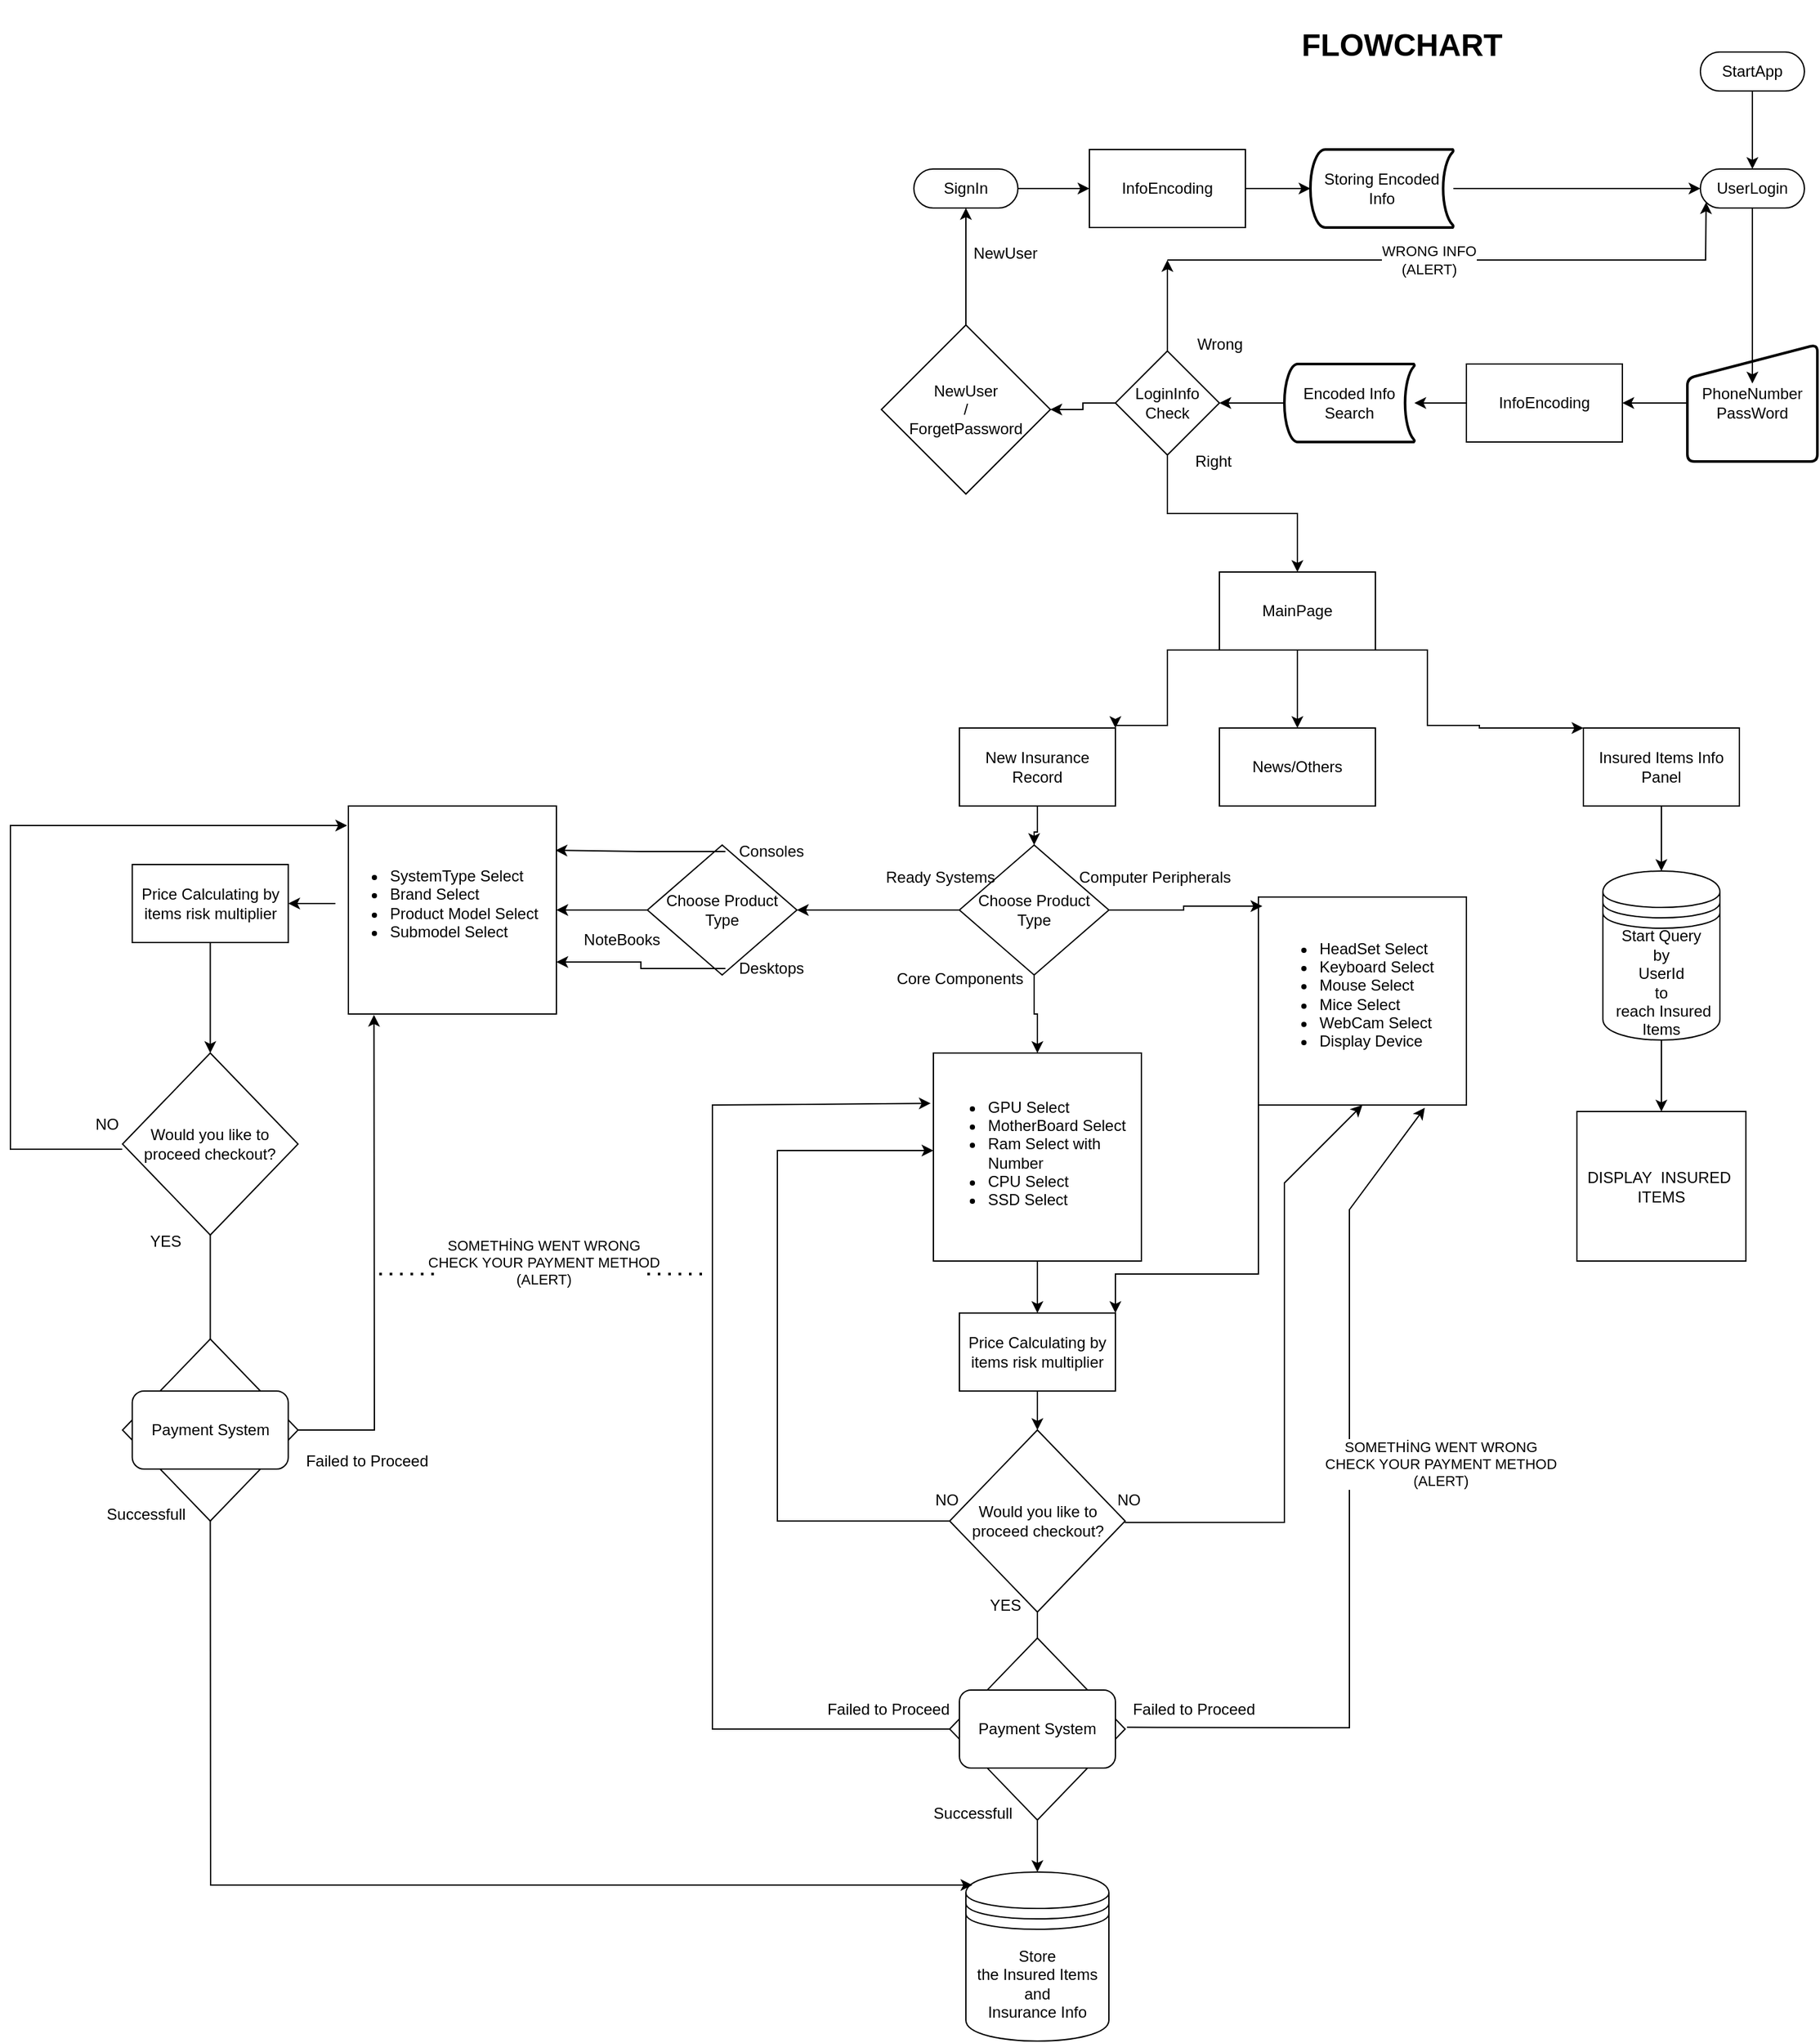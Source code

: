 <mxfile version="22.1.7" type="device">
  <diagram name="Sayfa -1" id="ZvAi_5v6A3yRau0y_iFq">
    <mxGraphModel dx="4133" dy="1697" grid="1" gridSize="10" guides="1" tooltips="1" connect="1" arrows="1" fold="1" page="1" pageScale="1" pageWidth="827" pageHeight="1169" math="0" shadow="0">
      <root>
        <mxCell id="0" />
        <mxCell id="1" parent="0" />
        <mxCell id="rofu5kIvtLKXTw9I0W60-1" value="&lt;h1&gt;FLOWCHART&lt;/h1&gt;" style="text;html=1;align=center;verticalAlign=middle;resizable=0;points=[];autosize=1;strokeColor=none;fillColor=none;" parent="1" vertex="1">
          <mxGeometry x="330" width="180" height="70" as="geometry" />
        </mxCell>
        <mxCell id="rofu5kIvtLKXTw9I0W60-3" value="UserLogin" style="html=1;dashed=0;whiteSpace=wrap;shape=mxgraph.dfd.start" parent="1" vertex="1">
          <mxGeometry x="650" y="130" width="80" height="30" as="geometry" />
        </mxCell>
        <mxCell id="1MwhwcTtNNKJE-qRYq9T-3" value="" style="edgeStyle=orthogonalEdgeStyle;rounded=0;orthogonalLoop=1;jettySize=auto;html=1;" parent="1" source="rofu5kIvtLKXTw9I0W60-7" target="1MwhwcTtNNKJE-qRYq9T-2" edge="1">
          <mxGeometry relative="1" as="geometry" />
        </mxCell>
        <mxCell id="1MwhwcTtNNKJE-qRYq9T-33" style="edgeStyle=orthogonalEdgeStyle;rounded=0;orthogonalLoop=1;jettySize=auto;html=1;" parent="1" source="rofu5kIvtLKXTw9I0W60-7" edge="1">
          <mxGeometry relative="1" as="geometry">
            <mxPoint x="240" y="200" as="targetPoint" />
          </mxGeometry>
        </mxCell>
        <mxCell id="1MwhwcTtNNKJE-qRYq9T-39" value="" style="edgeStyle=orthogonalEdgeStyle;rounded=0;orthogonalLoop=1;jettySize=auto;html=1;" parent="1" source="rofu5kIvtLKXTw9I0W60-7" target="1MwhwcTtNNKJE-qRYq9T-38" edge="1">
          <mxGeometry relative="1" as="geometry" />
        </mxCell>
        <mxCell id="rofu5kIvtLKXTw9I0W60-7" value="LoginInfo&lt;br&gt;Check" style="rhombus;whiteSpace=wrap;html=1;" parent="1" vertex="1">
          <mxGeometry x="200" y="270" width="80" height="80" as="geometry" />
        </mxCell>
        <mxCell id="rofu5kIvtLKXTw9I0W60-10" value="Wrong" style="text;html=1;align=center;verticalAlign=middle;resizable=0;points=[];autosize=1;strokeColor=none;fillColor=none;" parent="1" vertex="1">
          <mxGeometry x="250" y="250" width="60" height="30" as="geometry" />
        </mxCell>
        <mxCell id="rofu5kIvtLKXTw9I0W60-11" value="Right" style="text;html=1;align=center;verticalAlign=middle;resizable=0;points=[];autosize=1;strokeColor=none;fillColor=none;" parent="1" vertex="1">
          <mxGeometry x="250" y="340" width="50" height="30" as="geometry" />
        </mxCell>
        <mxCell id="1MwhwcTtNNKJE-qRYq9T-2" value="NewUser&lt;br&gt;/&lt;br&gt;ForgetPassword" style="rhombus;whiteSpace=wrap;html=1;" parent="1" vertex="1">
          <mxGeometry x="20" y="250" width="130" height="130" as="geometry" />
        </mxCell>
        <mxCell id="1MwhwcTtNNKJE-qRYq9T-27" style="edgeStyle=orthogonalEdgeStyle;rounded=0;orthogonalLoop=1;jettySize=auto;html=1;" parent="1" source="1MwhwcTtNNKJE-qRYq9T-5" edge="1">
          <mxGeometry relative="1" as="geometry">
            <mxPoint x="180" y="145" as="targetPoint" />
          </mxGeometry>
        </mxCell>
        <mxCell id="1MwhwcTtNNKJE-qRYq9T-5" value="SignIn" style="html=1;dashed=0;whiteSpace=wrap;shape=mxgraph.dfd.start" parent="1" vertex="1">
          <mxGeometry x="45" y="130" width="80" height="30" as="geometry" />
        </mxCell>
        <mxCell id="qx-Bs9ZDA25Cgg9t1KUl-1" value="" style="edgeStyle=orthogonalEdgeStyle;rounded=0;orthogonalLoop=1;jettySize=auto;html=1;" parent="1" source="1MwhwcTtNNKJE-qRYq9T-8" target="rofu5kIvtLKXTw9I0W60-3" edge="1">
          <mxGeometry relative="1" as="geometry" />
        </mxCell>
        <mxCell id="1MwhwcTtNNKJE-qRYq9T-8" value="StartApp" style="html=1;dashed=0;whiteSpace=wrap;shape=mxgraph.dfd.start" parent="1" vertex="1">
          <mxGeometry x="650" y="40" width="80" height="30" as="geometry" />
        </mxCell>
        <mxCell id="1MwhwcTtNNKJE-qRYq9T-16" value="" style="edgeStyle=orthogonalEdgeStyle;rounded=0;orthogonalLoop=1;jettySize=auto;html=1;" parent="1" source="1MwhwcTtNNKJE-qRYq9T-13" target="1MwhwcTtNNKJE-qRYq9T-15" edge="1">
          <mxGeometry relative="1" as="geometry" />
        </mxCell>
        <mxCell id="1MwhwcTtNNKJE-qRYq9T-13" value="InfoEncoding" style="rounded=0;whiteSpace=wrap;html=1;" parent="1" vertex="1">
          <mxGeometry x="470" y="280" width="120" height="60" as="geometry" />
        </mxCell>
        <mxCell id="1MwhwcTtNNKJE-qRYq9T-18" style="edgeStyle=orthogonalEdgeStyle;rounded=0;orthogonalLoop=1;jettySize=auto;html=1;entryX=1;entryY=0.5;entryDx=0;entryDy=0;" parent="1" source="1MwhwcTtNNKJE-qRYq9T-15" target="rofu5kIvtLKXTw9I0W60-7" edge="1">
          <mxGeometry relative="1" as="geometry" />
        </mxCell>
        <mxCell id="1MwhwcTtNNKJE-qRYq9T-15" value="Encoded Info Search" style="strokeWidth=2;html=1;shape=mxgraph.flowchart.stored_data;whiteSpace=wrap;" parent="1" vertex="1">
          <mxGeometry x="330" y="280" width="100" height="60" as="geometry" />
        </mxCell>
        <mxCell id="1MwhwcTtNNKJE-qRYq9T-19" value="NewUser" style="text;html=1;align=center;verticalAlign=middle;resizable=0;points=[];autosize=1;strokeColor=none;fillColor=none;" parent="1" vertex="1">
          <mxGeometry x="80" y="180" width="70" height="30" as="geometry" />
        </mxCell>
        <mxCell id="1MwhwcTtNNKJE-qRYq9T-26" style="edgeStyle=orthogonalEdgeStyle;rounded=0;orthogonalLoop=1;jettySize=auto;html=1;entryX=0.5;entryY=0.5;entryDx=0;entryDy=15;entryPerimeter=0;" parent="1" source="1MwhwcTtNNKJE-qRYq9T-2" target="1MwhwcTtNNKJE-qRYq9T-5" edge="1">
          <mxGeometry relative="1" as="geometry" />
        </mxCell>
        <mxCell id="1MwhwcTtNNKJE-qRYq9T-29" value="Storing Encoded Info" style="strokeWidth=2;html=1;shape=mxgraph.flowchart.stored_data;whiteSpace=wrap;" parent="1" vertex="1">
          <mxGeometry x="350" y="115" width="110" height="60" as="geometry" />
        </mxCell>
        <mxCell id="1MwhwcTtNNKJE-qRYq9T-31" value="" style="edgeStyle=orthogonalEdgeStyle;rounded=0;orthogonalLoop=1;jettySize=auto;html=1;" parent="1" source="1MwhwcTtNNKJE-qRYq9T-30" target="1MwhwcTtNNKJE-qRYq9T-29" edge="1">
          <mxGeometry relative="1" as="geometry" />
        </mxCell>
        <mxCell id="1MwhwcTtNNKJE-qRYq9T-30" value="InfoEncoding" style="rounded=0;whiteSpace=wrap;html=1;" parent="1" vertex="1">
          <mxGeometry x="180" y="115" width="120" height="60" as="geometry" />
        </mxCell>
        <mxCell id="1MwhwcTtNNKJE-qRYq9T-32" style="edgeStyle=orthogonalEdgeStyle;rounded=0;orthogonalLoop=1;jettySize=auto;html=1;entryX=0;entryY=0.5;entryDx=0;entryDy=0;entryPerimeter=0;" parent="1" source="1MwhwcTtNNKJE-qRYq9T-29" target="rofu5kIvtLKXTw9I0W60-3" edge="1">
          <mxGeometry relative="1" as="geometry" />
        </mxCell>
        <mxCell id="1MwhwcTtNNKJE-qRYq9T-35" value="" style="endArrow=classic;html=1;rounded=0;entryX=0;entryY=0;entryDx=4.395;entryDy=25.605;entryPerimeter=0;" parent="1" target="rofu5kIvtLKXTw9I0W60-3" edge="1">
          <mxGeometry width="50" height="50" relative="1" as="geometry">
            <mxPoint x="240" y="200" as="sourcePoint" />
            <mxPoint x="660" y="200" as="targetPoint" />
            <Array as="points">
              <mxPoint x="654" y="200" />
            </Array>
          </mxGeometry>
        </mxCell>
        <mxCell id="1MwhwcTtNNKJE-qRYq9T-37" value="WRONG INFO&lt;br&gt;(ALERT)" style="edgeLabel;html=1;align=center;verticalAlign=middle;resizable=0;points=[];" parent="1MwhwcTtNNKJE-qRYq9T-35" vertex="1" connectable="0">
          <mxGeometry x="-0.124" relative="1" as="geometry">
            <mxPoint as="offset" />
          </mxGeometry>
        </mxCell>
        <mxCell id="1MwhwcTtNNKJE-qRYq9T-43" value="" style="edgeStyle=orthogonalEdgeStyle;rounded=0;orthogonalLoop=1;jettySize=auto;html=1;" parent="1" source="1MwhwcTtNNKJE-qRYq9T-38" target="1MwhwcTtNNKJE-qRYq9T-41" edge="1">
          <mxGeometry relative="1" as="geometry" />
        </mxCell>
        <mxCell id="1MwhwcTtNNKJE-qRYq9T-38" value="MainPage" style="rounded=0;whiteSpace=wrap;html=1;" parent="1" vertex="1">
          <mxGeometry x="280" y="440" width="120" height="60" as="geometry" />
        </mxCell>
        <mxCell id="qx-Bs9ZDA25Cgg9t1KUl-11" value="" style="edgeStyle=orthogonalEdgeStyle;rounded=0;orthogonalLoop=1;jettySize=auto;html=1;" parent="1" source="1MwhwcTtNNKJE-qRYq9T-40" target="qx-Bs9ZDA25Cgg9t1KUl-10" edge="1">
          <mxGeometry relative="1" as="geometry" />
        </mxCell>
        <mxCell id="1MwhwcTtNNKJE-qRYq9T-40" value="New Insurance Record" style="rounded=0;whiteSpace=wrap;html=1;" parent="1" vertex="1">
          <mxGeometry x="80" y="560" width="120" height="60" as="geometry" />
        </mxCell>
        <mxCell id="1MwhwcTtNNKJE-qRYq9T-41" value="News/Others" style="rounded=0;whiteSpace=wrap;html=1;" parent="1" vertex="1">
          <mxGeometry x="280" y="560" width="120" height="60" as="geometry" />
        </mxCell>
        <mxCell id="qx-Bs9ZDA25Cgg9t1KUl-66" value="" style="edgeStyle=orthogonalEdgeStyle;rounded=0;orthogonalLoop=1;jettySize=auto;html=1;" parent="1" source="1MwhwcTtNNKJE-qRYq9T-42" target="qx-Bs9ZDA25Cgg9t1KUl-65" edge="1">
          <mxGeometry relative="1" as="geometry" />
        </mxCell>
        <mxCell id="1MwhwcTtNNKJE-qRYq9T-42" value="Insured Items Info Panel" style="rounded=0;whiteSpace=wrap;html=1;" parent="1" vertex="1">
          <mxGeometry x="560" y="560" width="120" height="60" as="geometry" />
        </mxCell>
        <mxCell id="1MwhwcTtNNKJE-qRYq9T-44" value="" style="edgeStyle=orthogonalEdgeStyle;rounded=0;orthogonalLoop=1;jettySize=auto;html=1;exitX=0;exitY=1;exitDx=0;exitDy=0;" parent="1" source="1MwhwcTtNNKJE-qRYq9T-38" edge="1">
          <mxGeometry relative="1" as="geometry">
            <mxPoint x="239.58" y="500" as="sourcePoint" />
            <mxPoint x="200" y="560" as="targetPoint" />
            <Array as="points">
              <mxPoint x="240" y="500" />
              <mxPoint x="240" y="558" />
            </Array>
          </mxGeometry>
        </mxCell>
        <mxCell id="1MwhwcTtNNKJE-qRYq9T-46" value="" style="edgeStyle=orthogonalEdgeStyle;rounded=0;orthogonalLoop=1;jettySize=auto;html=1;exitX=1;exitY=1;exitDx=0;exitDy=0;entryX=0;entryY=0;entryDx=0;entryDy=0;" parent="1" source="1MwhwcTtNNKJE-qRYq9T-38" target="1MwhwcTtNNKJE-qRYq9T-42" edge="1">
          <mxGeometry relative="1" as="geometry">
            <mxPoint x="480" y="500" as="sourcePoint" />
            <mxPoint x="400" y="560" as="targetPoint" />
            <Array as="points">
              <mxPoint x="440" y="500" />
              <mxPoint x="440" y="558" />
              <mxPoint x="480" y="558" />
            </Array>
          </mxGeometry>
        </mxCell>
        <mxCell id="qx-Bs9ZDA25Cgg9t1KUl-4" value="" style="edgeStyle=orthogonalEdgeStyle;rounded=0;orthogonalLoop=1;jettySize=auto;html=1;" parent="1" source="qx-Bs9ZDA25Cgg9t1KUl-3" target="1MwhwcTtNNKJE-qRYq9T-13" edge="1">
          <mxGeometry relative="1" as="geometry" />
        </mxCell>
        <mxCell id="qx-Bs9ZDA25Cgg9t1KUl-3" value="PhoneNumber&lt;br style=&quot;border-color: var(--border-color);&quot;&gt;PassWord" style="html=1;strokeWidth=2;shape=manualInput;whiteSpace=wrap;rounded=1;size=26;arcSize=11;" parent="1" vertex="1">
          <mxGeometry x="640" y="265" width="100" height="90" as="geometry" />
        </mxCell>
        <mxCell id="qx-Bs9ZDA25Cgg9t1KUl-6" style="edgeStyle=orthogonalEdgeStyle;rounded=0;orthogonalLoop=1;jettySize=auto;html=1;entryX=0.5;entryY=0.333;entryDx=0;entryDy=0;entryPerimeter=0;" parent="1" source="rofu5kIvtLKXTw9I0W60-3" target="qx-Bs9ZDA25Cgg9t1KUl-3" edge="1">
          <mxGeometry relative="1" as="geometry" />
        </mxCell>
        <mxCell id="qx-Bs9ZDA25Cgg9t1KUl-16" style="edgeStyle=orthogonalEdgeStyle;rounded=0;orthogonalLoop=1;jettySize=auto;html=1;entryX=1;entryY=0.5;entryDx=0;entryDy=0;" parent="1" source="qx-Bs9ZDA25Cgg9t1KUl-10" target="qx-Bs9ZDA25Cgg9t1KUl-15" edge="1">
          <mxGeometry relative="1" as="geometry" />
        </mxCell>
        <mxCell id="qx-Bs9ZDA25Cgg9t1KUl-21" value="" style="edgeStyle=orthogonalEdgeStyle;rounded=0;orthogonalLoop=1;jettySize=auto;html=1;" parent="1" source="qx-Bs9ZDA25Cgg9t1KUl-10" target="qx-Bs9ZDA25Cgg9t1KUl-20" edge="1">
          <mxGeometry relative="1" as="geometry" />
        </mxCell>
        <mxCell id="qx-Bs9ZDA25Cgg9t1KUl-10" value="Choose Product Type" style="rhombus;whiteSpace=wrap;html=1;" parent="1" vertex="1">
          <mxGeometry x="80" y="650" width="115" height="100" as="geometry" />
        </mxCell>
        <mxCell id="qx-Bs9ZDA25Cgg9t1KUl-12" value="Core Components" style="text;html=1;align=center;verticalAlign=middle;resizable=0;points=[];autosize=1;strokeColor=none;fillColor=none;" parent="1" vertex="1">
          <mxGeometry x="20" y="738" width="120" height="30" as="geometry" />
        </mxCell>
        <mxCell id="qx-Bs9ZDA25Cgg9t1KUl-13" value="Ready Systems" style="text;html=1;align=center;verticalAlign=middle;resizable=0;points=[];autosize=1;strokeColor=none;fillColor=none;" parent="1" vertex="1">
          <mxGeometry x="10" y="660" width="110" height="30" as="geometry" />
        </mxCell>
        <mxCell id="qx-Bs9ZDA25Cgg9t1KUl-14" value="Computer Peripherals" style="text;html=1;align=center;verticalAlign=middle;resizable=0;points=[];autosize=1;strokeColor=none;fillColor=none;" parent="1" vertex="1">
          <mxGeometry x="160" y="660" width="140" height="30" as="geometry" />
        </mxCell>
        <mxCell id="qx-Bs9ZDA25Cgg9t1KUl-72" value="" style="edgeStyle=orthogonalEdgeStyle;rounded=0;orthogonalLoop=1;jettySize=auto;html=1;" parent="1" source="qx-Bs9ZDA25Cgg9t1KUl-15" target="qx-Bs9ZDA25Cgg9t1KUl-69" edge="1">
          <mxGeometry relative="1" as="geometry" />
        </mxCell>
        <mxCell id="qx-Bs9ZDA25Cgg9t1KUl-15" value="Choose Product Type" style="rhombus;whiteSpace=wrap;html=1;" parent="1" vertex="1">
          <mxGeometry x="-160" y="650" width="115" height="100" as="geometry" />
        </mxCell>
        <mxCell id="qx-Bs9ZDA25Cgg9t1KUl-17" value="Consoles" style="text;html=1;align=center;verticalAlign=middle;resizable=0;points=[];autosize=1;strokeColor=none;fillColor=none;" parent="1" vertex="1">
          <mxGeometry x="-100" y="640" width="70" height="30" as="geometry" />
        </mxCell>
        <mxCell id="qx-Bs9ZDA25Cgg9t1KUl-74" style="edgeStyle=orthogonalEdgeStyle;rounded=0;orthogonalLoop=1;jettySize=auto;html=1;entryX=1;entryY=0.75;entryDx=0;entryDy=0;" parent="1" source="qx-Bs9ZDA25Cgg9t1KUl-18" target="qx-Bs9ZDA25Cgg9t1KUl-69" edge="1">
          <mxGeometry relative="1" as="geometry" />
        </mxCell>
        <mxCell id="qx-Bs9ZDA25Cgg9t1KUl-18" value="Desktops" style="text;html=1;align=center;verticalAlign=middle;resizable=0;points=[];autosize=1;strokeColor=none;fillColor=none;" parent="1" vertex="1">
          <mxGeometry x="-100" y="730" width="70" height="30" as="geometry" />
        </mxCell>
        <mxCell id="qx-Bs9ZDA25Cgg9t1KUl-19" value="NoteBooks" style="text;html=1;align=center;verticalAlign=middle;resizable=0;points=[];autosize=1;strokeColor=none;fillColor=none;" parent="1" vertex="1">
          <mxGeometry x="-220" y="708" width="80" height="30" as="geometry" />
        </mxCell>
        <mxCell id="qx-Bs9ZDA25Cgg9t1KUl-30" value="" style="edgeStyle=orthogonalEdgeStyle;rounded=0;orthogonalLoop=1;jettySize=auto;html=1;" parent="1" source="qx-Bs9ZDA25Cgg9t1KUl-20" target="qx-Bs9ZDA25Cgg9t1KUl-29" edge="1">
          <mxGeometry relative="1" as="geometry" />
        </mxCell>
        <mxCell id="qx-Bs9ZDA25Cgg9t1KUl-20" value="" style="whiteSpace=wrap;html=1;aspect=fixed;" parent="1" vertex="1">
          <mxGeometry x="60" y="810" width="160" height="160" as="geometry" />
        </mxCell>
        <mxCell id="qx-Bs9ZDA25Cgg9t1KUl-22" value="&lt;ul&gt;&lt;li&gt;GPU Select&lt;/li&gt;&lt;li&gt;MotherBoard Select&lt;/li&gt;&lt;li&gt;Ram Select with Number&lt;/li&gt;&lt;li&gt;CPU Select&lt;/li&gt;&lt;li&gt;SSD Select&lt;/li&gt;&lt;/ul&gt;" style="text;strokeColor=none;fillColor=none;html=1;whiteSpace=wrap;verticalAlign=middle;overflow=hidden;" parent="1" vertex="1">
          <mxGeometry x="60" y="830" width="160" height="110" as="geometry" />
        </mxCell>
        <mxCell id="qx-Bs9ZDA25Cgg9t1KUl-60" style="edgeStyle=orthogonalEdgeStyle;rounded=0;orthogonalLoop=1;jettySize=auto;html=1;entryX=1;entryY=0;entryDx=0;entryDy=0;" parent="1" source="qx-Bs9ZDA25Cgg9t1KUl-24" target="qx-Bs9ZDA25Cgg9t1KUl-29" edge="1">
          <mxGeometry relative="1" as="geometry">
            <mxPoint x="230.0" y="1000" as="targetPoint" />
            <Array as="points">
              <mxPoint x="310" y="980" />
              <mxPoint x="200" y="980" />
            </Array>
          </mxGeometry>
        </mxCell>
        <mxCell id="qx-Bs9ZDA25Cgg9t1KUl-24" value="" style="whiteSpace=wrap;html=1;aspect=fixed;" parent="1" vertex="1">
          <mxGeometry x="310" y="690" width="160" height="160" as="geometry" />
        </mxCell>
        <mxCell id="qx-Bs9ZDA25Cgg9t1KUl-25" value="&lt;ul&gt;&lt;li&gt;HeadSet Select&lt;/li&gt;&lt;li&gt;Keyboard Select&lt;/li&gt;&lt;li&gt;Mouse Select&amp;nbsp;&lt;/li&gt;&lt;li&gt;Mice Select&lt;/li&gt;&lt;li&gt;WebCam Select&lt;/li&gt;&lt;li&gt;Display Device&lt;/li&gt;&lt;/ul&gt;" style="text;strokeColor=none;fillColor=none;html=1;whiteSpace=wrap;verticalAlign=middle;overflow=hidden;" parent="1" vertex="1">
          <mxGeometry x="315" y="708" width="150" height="110" as="geometry" />
        </mxCell>
        <mxCell id="qx-Bs9ZDA25Cgg9t1KUl-27" style="edgeStyle=orthogonalEdgeStyle;rounded=0;orthogonalLoop=1;jettySize=auto;html=1;entryX=0.019;entryY=0.044;entryDx=0;entryDy=0;entryPerimeter=0;" parent="1" source="qx-Bs9ZDA25Cgg9t1KUl-10" target="qx-Bs9ZDA25Cgg9t1KUl-24" edge="1">
          <mxGeometry relative="1" as="geometry" />
        </mxCell>
        <mxCell id="qx-Bs9ZDA25Cgg9t1KUl-32" value="" style="edgeStyle=orthogonalEdgeStyle;rounded=0;orthogonalLoop=1;jettySize=auto;html=1;" parent="1" source="qx-Bs9ZDA25Cgg9t1KUl-29" target="qx-Bs9ZDA25Cgg9t1KUl-31" edge="1">
          <mxGeometry relative="1" as="geometry" />
        </mxCell>
        <mxCell id="qx-Bs9ZDA25Cgg9t1KUl-29" value="Price Calculating by items risk multiplier" style="rounded=0;whiteSpace=wrap;html=1;" parent="1" vertex="1">
          <mxGeometry x="80" y="1010" width="120" height="60" as="geometry" />
        </mxCell>
        <mxCell id="qx-Bs9ZDA25Cgg9t1KUl-44" value="" style="edgeStyle=orthogonalEdgeStyle;rounded=0;orthogonalLoop=1;jettySize=auto;html=1;" parent="1" source="qx-Bs9ZDA25Cgg9t1KUl-31" target="qx-Bs9ZDA25Cgg9t1KUl-39" edge="1">
          <mxGeometry relative="1" as="geometry" />
        </mxCell>
        <mxCell id="qx-Bs9ZDA25Cgg9t1KUl-31" value="Would you like to proceed checkout?" style="rhombus;whiteSpace=wrap;html=1;" parent="1" vertex="1">
          <mxGeometry x="72.5" y="1100" width="135" height="140" as="geometry" />
        </mxCell>
        <mxCell id="qx-Bs9ZDA25Cgg9t1KUl-33" value="NO" style="text;html=1;align=center;verticalAlign=middle;resizable=0;points=[];autosize=1;strokeColor=none;fillColor=none;" parent="1" vertex="1">
          <mxGeometry x="50" y="1139" width="40" height="30" as="geometry" />
        </mxCell>
        <mxCell id="qx-Bs9ZDA25Cgg9t1KUl-34" value="YES" style="text;html=1;align=center;verticalAlign=middle;resizable=0;points=[];autosize=1;strokeColor=none;fillColor=none;" parent="1" vertex="1">
          <mxGeometry x="90" y="1220" width="50" height="30" as="geometry" />
        </mxCell>
        <mxCell id="qx-Bs9ZDA25Cgg9t1KUl-35" value="" style="endArrow=classic;html=1;rounded=0;exitX=0;exitY=0.5;exitDx=0;exitDy=0;entryX=0;entryY=0.5;entryDx=0;entryDy=0;" parent="1" source="qx-Bs9ZDA25Cgg9t1KUl-31" target="qx-Bs9ZDA25Cgg9t1KUl-22" edge="1">
          <mxGeometry width="50" height="50" relative="1" as="geometry">
            <mxPoint y="1230" as="sourcePoint" />
            <mxPoint x="50" y="1180" as="targetPoint" />
            <Array as="points">
              <mxPoint x="-60" y="1170" />
              <mxPoint x="-60" y="885" />
            </Array>
          </mxGeometry>
        </mxCell>
        <mxCell id="qx-Bs9ZDA25Cgg9t1KUl-36" value="Store &lt;br&gt;the Insured Items and &lt;br&gt;Insurance Info" style="shape=datastore;whiteSpace=wrap;html=1;" parent="1" vertex="1">
          <mxGeometry x="85" y="1440" width="110" height="130" as="geometry" />
        </mxCell>
        <mxCell id="qx-Bs9ZDA25Cgg9t1KUl-45" value="" style="edgeStyle=orthogonalEdgeStyle;rounded=0;orthogonalLoop=1;jettySize=auto;html=1;" parent="1" source="qx-Bs9ZDA25Cgg9t1KUl-38" target="qx-Bs9ZDA25Cgg9t1KUl-36" edge="1">
          <mxGeometry relative="1" as="geometry" />
        </mxCell>
        <mxCell id="qx-Bs9ZDA25Cgg9t1KUl-38" value="" style="rhombus;whiteSpace=wrap;html=1;" parent="1" vertex="1">
          <mxGeometry x="72.5" y="1260" width="135" height="140" as="geometry" />
        </mxCell>
        <mxCell id="qx-Bs9ZDA25Cgg9t1KUl-39" value="Payment System" style="rounded=1;whiteSpace=wrap;html=1;" parent="1" vertex="1">
          <mxGeometry x="80" y="1300" width="120" height="60" as="geometry" />
        </mxCell>
        <mxCell id="qx-Bs9ZDA25Cgg9t1KUl-40" value="Successfull" style="text;html=1;align=center;verticalAlign=middle;resizable=0;points=[];autosize=1;strokeColor=none;fillColor=none;" parent="1" vertex="1">
          <mxGeometry x="50" y="1380" width="80" height="30" as="geometry" />
        </mxCell>
        <mxCell id="qx-Bs9ZDA25Cgg9t1KUl-41" value="Failed to Proceed" style="text;html=1;align=center;verticalAlign=middle;resizable=0;points=[];autosize=1;strokeColor=none;fillColor=none;" parent="1" vertex="1">
          <mxGeometry x="-35" y="1300" width="120" height="30" as="geometry" />
        </mxCell>
        <mxCell id="qx-Bs9ZDA25Cgg9t1KUl-42" value="" style="endArrow=classic;html=1;rounded=0;exitX=0;exitY=0.5;exitDx=0;exitDy=0;entryX=-0.013;entryY=0.17;entryDx=0;entryDy=0;entryPerimeter=0;" parent="1" source="qx-Bs9ZDA25Cgg9t1KUl-38" target="qx-Bs9ZDA25Cgg9t1KUl-22" edge="1">
          <mxGeometry width="50" height="50" relative="1" as="geometry">
            <mxPoint x="-140.0" y="1330" as="sourcePoint" />
            <mxPoint x="-127.5" y="885" as="targetPoint" />
            <Array as="points">
              <mxPoint x="-110" y="1330" />
              <mxPoint x="-110" y="850" />
            </Array>
          </mxGeometry>
        </mxCell>
        <mxCell id="qx-Bs9ZDA25Cgg9t1KUl-43" value="SOMETHİNG WENT WRONG&lt;br&gt;CHECK YOUR PAYMENT METHOD&lt;br&gt;(ALERT)" style="edgeLabel;html=1;align=center;verticalAlign=middle;resizable=0;points=[];" parent="qx-Bs9ZDA25Cgg9t1KUl-42" vertex="1" connectable="0">
          <mxGeometry x="-0.034" relative="1" as="geometry">
            <mxPoint x="-130" y="-141" as="offset" />
          </mxGeometry>
        </mxCell>
        <mxCell id="qx-Bs9ZDA25Cgg9t1KUl-59" value="Failed to Proceed" style="text;html=1;align=center;verticalAlign=middle;resizable=0;points=[];autosize=1;strokeColor=none;fillColor=none;" parent="1" vertex="1">
          <mxGeometry x="200" y="1300" width="120" height="30" as="geometry" />
        </mxCell>
        <mxCell id="qx-Bs9ZDA25Cgg9t1KUl-61" value="NO" style="text;html=1;align=center;verticalAlign=middle;resizable=0;points=[];autosize=1;strokeColor=none;fillColor=none;" parent="1" vertex="1">
          <mxGeometry x="190" y="1139" width="40" height="30" as="geometry" />
        </mxCell>
        <mxCell id="qx-Bs9ZDA25Cgg9t1KUl-62" value="" style="endArrow=classic;html=1;rounded=0;exitX=0.429;exitY=1.072;exitDx=0;exitDy=0;entryX=0.5;entryY=1;entryDx=0;entryDy=0;exitPerimeter=0;" parent="1" source="qx-Bs9ZDA25Cgg9t1KUl-61" target="qx-Bs9ZDA25Cgg9t1KUl-24" edge="1">
          <mxGeometry width="50" height="50" relative="1" as="geometry">
            <mxPoint x="463" y="1195" as="sourcePoint" />
            <mxPoint x="450" y="910" as="targetPoint" />
            <Array as="points">
              <mxPoint x="330" y="1171" />
              <mxPoint x="330" y="910" />
            </Array>
          </mxGeometry>
        </mxCell>
        <mxCell id="qx-Bs9ZDA25Cgg9t1KUl-63" value="" style="endArrow=classic;html=1;rounded=0;exitX=0.074;exitY=0.956;exitDx=0;exitDy=0;entryX=0.8;entryY=1.013;entryDx=0;entryDy=0;entryPerimeter=0;exitPerimeter=0;" parent="1" source="qx-Bs9ZDA25Cgg9t1KUl-59" target="qx-Bs9ZDA25Cgg9t1KUl-24" edge="1">
          <mxGeometry width="50" height="50" relative="1" as="geometry">
            <mxPoint x="563" y="1410.5" as="sourcePoint" />
            <mxPoint x="548" y="929.5" as="targetPoint" />
            <Array as="points">
              <mxPoint x="380" y="1329" />
              <mxPoint x="380" y="930.5" />
            </Array>
          </mxGeometry>
        </mxCell>
        <mxCell id="qx-Bs9ZDA25Cgg9t1KUl-64" value="SOMETHİNG WENT WRONG&lt;br&gt;CHECK YOUR PAYMENT METHOD&lt;br&gt;(ALERT)" style="edgeLabel;html=1;align=center;verticalAlign=middle;resizable=0;points=[];" parent="qx-Bs9ZDA25Cgg9t1KUl-63" vertex="1" connectable="0">
          <mxGeometry x="-0.034" relative="1" as="geometry">
            <mxPoint x="70" y="-52" as="offset" />
          </mxGeometry>
        </mxCell>
        <mxCell id="qx-Bs9ZDA25Cgg9t1KUl-68" value="" style="edgeStyle=orthogonalEdgeStyle;rounded=0;orthogonalLoop=1;jettySize=auto;html=1;" parent="1" source="qx-Bs9ZDA25Cgg9t1KUl-65" target="qx-Bs9ZDA25Cgg9t1KUl-67" edge="1">
          <mxGeometry relative="1" as="geometry" />
        </mxCell>
        <mxCell id="qx-Bs9ZDA25Cgg9t1KUl-65" value="Start Query &lt;br&gt;by &lt;br&gt;UserId &lt;br&gt;to&lt;br&gt;&amp;nbsp;reach Insured Items" style="shape=datastore;whiteSpace=wrap;html=1;" parent="1" vertex="1">
          <mxGeometry x="575" y="670" width="90" height="130" as="geometry" />
        </mxCell>
        <mxCell id="qx-Bs9ZDA25Cgg9t1KUl-67" value="DISPLAY&amp;nbsp; INSURED&amp;nbsp;&lt;br&gt;ITEMS" style="whiteSpace=wrap;html=1;" parent="1" vertex="1">
          <mxGeometry x="555" y="855" width="130" height="115" as="geometry" />
        </mxCell>
        <mxCell id="qx-Bs9ZDA25Cgg9t1KUl-69" value="" style="whiteSpace=wrap;html=1;aspect=fixed;" parent="1" vertex="1">
          <mxGeometry x="-390" y="620" width="160" height="160" as="geometry" />
        </mxCell>
        <mxCell id="qx-Bs9ZDA25Cgg9t1KUl-70" style="edgeStyle=orthogonalEdgeStyle;rounded=0;orthogonalLoop=1;jettySize=auto;html=1;entryX=0.996;entryY=0.213;entryDx=0;entryDy=0;entryPerimeter=0;" parent="1" source="qx-Bs9ZDA25Cgg9t1KUl-17" target="qx-Bs9ZDA25Cgg9t1KUl-69" edge="1">
          <mxGeometry relative="1" as="geometry" />
        </mxCell>
        <mxCell id="qx-Bs9ZDA25Cgg9t1KUl-82" value="" style="edgeStyle=orthogonalEdgeStyle;rounded=0;orthogonalLoop=1;jettySize=auto;html=1;" parent="1" source="qx-Bs9ZDA25Cgg9t1KUl-75" target="qx-Bs9ZDA25Cgg9t1KUl-76" edge="1">
          <mxGeometry relative="1" as="geometry" />
        </mxCell>
        <mxCell id="qx-Bs9ZDA25Cgg9t1KUl-75" value="&lt;ul&gt;&lt;li&gt;SystemType Select&lt;/li&gt;&lt;li&gt;Brand Select&lt;/li&gt;&lt;li&gt;Product Model Select&lt;/li&gt;&lt;li&gt;Submodel Select&lt;/li&gt;&lt;/ul&gt;" style="text;strokeColor=none;fillColor=none;html=1;whiteSpace=wrap;verticalAlign=middle;overflow=hidden;" parent="1" vertex="1">
          <mxGeometry x="-400" y="640" width="160" height="110" as="geometry" />
        </mxCell>
        <mxCell id="qx-Bs9ZDA25Cgg9t1KUl-83" value="" style="edgeStyle=orthogonalEdgeStyle;rounded=0;orthogonalLoop=1;jettySize=auto;html=1;" parent="1" source="qx-Bs9ZDA25Cgg9t1KUl-76" target="qx-Bs9ZDA25Cgg9t1KUl-77" edge="1">
          <mxGeometry relative="1" as="geometry" />
        </mxCell>
        <mxCell id="qx-Bs9ZDA25Cgg9t1KUl-76" value="Price Calculating by items risk multiplier" style="rounded=0;whiteSpace=wrap;html=1;" parent="1" vertex="1">
          <mxGeometry x="-556.25" y="665" width="120" height="60" as="geometry" />
        </mxCell>
        <mxCell id="qx-Bs9ZDA25Cgg9t1KUl-84" value="" style="edgeStyle=orthogonalEdgeStyle;rounded=0;orthogonalLoop=1;jettySize=auto;html=1;" parent="1" source="qx-Bs9ZDA25Cgg9t1KUl-77" target="qx-Bs9ZDA25Cgg9t1KUl-80" edge="1">
          <mxGeometry relative="1" as="geometry" />
        </mxCell>
        <mxCell id="qx-Bs9ZDA25Cgg9t1KUl-77" value="Would you like to proceed checkout?" style="rhombus;whiteSpace=wrap;html=1;" parent="1" vertex="1">
          <mxGeometry x="-563.75" y="810" width="135" height="140" as="geometry" />
        </mxCell>
        <mxCell id="qx-Bs9ZDA25Cgg9t1KUl-79" value="" style="rhombus;whiteSpace=wrap;html=1;" parent="1" vertex="1">
          <mxGeometry x="-563.75" y="1030" width="135" height="140" as="geometry" />
        </mxCell>
        <mxCell id="qx-Bs9ZDA25Cgg9t1KUl-80" value="Payment System" style="rounded=1;whiteSpace=wrap;html=1;" parent="1" vertex="1">
          <mxGeometry x="-556.25" y="1070" width="120" height="60" as="geometry" />
        </mxCell>
        <mxCell id="qx-Bs9ZDA25Cgg9t1KUl-81" value="Successfull" style="text;html=1;align=center;verticalAlign=middle;resizable=0;points=[];autosize=1;strokeColor=none;fillColor=none;" parent="1" vertex="1">
          <mxGeometry x="-586.25" y="1150" width="80" height="30" as="geometry" />
        </mxCell>
        <mxCell id="qx-Bs9ZDA25Cgg9t1KUl-85" value="Failed to Proceed" style="text;html=1;align=center;verticalAlign=middle;resizable=0;points=[];autosize=1;strokeColor=none;fillColor=none;" parent="1" vertex="1">
          <mxGeometry x="-436.25" y="1109" width="120" height="30" as="geometry" />
        </mxCell>
        <mxCell id="qx-Bs9ZDA25Cgg9t1KUl-86" value="" style="endArrow=classic;html=1;rounded=0;exitX=0.5;exitY=1;exitDx=0;exitDy=0;entryX=0.045;entryY=0.077;entryDx=0;entryDy=0;entryPerimeter=0;" parent="1" source="qx-Bs9ZDA25Cgg9t1KUl-79" target="qx-Bs9ZDA25Cgg9t1KUl-36" edge="1">
          <mxGeometry width="50" height="50" relative="1" as="geometry">
            <mxPoint x="-390" y="1390" as="sourcePoint" />
            <mxPoint x="-340" y="1340" as="targetPoint" />
            <Array as="points">
              <mxPoint x="-496" y="1450" />
            </Array>
          </mxGeometry>
        </mxCell>
        <mxCell id="qx-Bs9ZDA25Cgg9t1KUl-87" value="" style="endArrow=classic;html=1;rounded=0;exitX=1;exitY=0.5;exitDx=0;exitDy=0;entryX=0.123;entryY=1.004;entryDx=0;entryDy=0;entryPerimeter=0;" parent="1" source="qx-Bs9ZDA25Cgg9t1KUl-79" target="qx-Bs9ZDA25Cgg9t1KUl-69" edge="1">
          <mxGeometry width="50" height="50" relative="1" as="geometry">
            <mxPoint x="-401.25" y="1050" as="sourcePoint" />
            <mxPoint x="-370" y="790" as="targetPoint" />
            <Array as="points">
              <mxPoint x="-370" y="1100" />
            </Array>
          </mxGeometry>
        </mxCell>
        <mxCell id="qx-Bs9ZDA25Cgg9t1KUl-88" value="" style="endArrow=none;dashed=1;html=1;dashPattern=1 3;strokeWidth=2;rounded=0;" parent="1" edge="1">
          <mxGeometry width="50" height="50" relative="1" as="geometry">
            <mxPoint x="-366.25" y="980" as="sourcePoint" />
            <mxPoint x="-320" y="980" as="targetPoint" />
          </mxGeometry>
        </mxCell>
        <mxCell id="qx-Bs9ZDA25Cgg9t1KUl-89" value="" style="endArrow=none;dashed=1;html=1;dashPattern=1 3;strokeWidth=2;rounded=0;" parent="1" edge="1">
          <mxGeometry width="50" height="50" relative="1" as="geometry">
            <mxPoint x="-160" y="980" as="sourcePoint" />
            <mxPoint x="-113.75" y="980" as="targetPoint" />
          </mxGeometry>
        </mxCell>
        <mxCell id="qx-Bs9ZDA25Cgg9t1KUl-90" value="NO" style="text;html=1;align=center;verticalAlign=middle;resizable=0;points=[];autosize=1;strokeColor=none;fillColor=none;" parent="1" vertex="1">
          <mxGeometry x="-596.25" y="850" width="40" height="30" as="geometry" />
        </mxCell>
        <mxCell id="qx-Bs9ZDA25Cgg9t1KUl-91" value="YES" style="text;html=1;align=center;verticalAlign=middle;resizable=0;points=[];autosize=1;strokeColor=none;fillColor=none;" parent="1" vertex="1">
          <mxGeometry x="-556.25" y="940" width="50" height="30" as="geometry" />
        </mxCell>
        <mxCell id="qx-Bs9ZDA25Cgg9t1KUl-92" value="" style="endArrow=classic;html=1;rounded=0;exitX=0.806;exitY=1.133;exitDx=0;exitDy=0;exitPerimeter=0;entryX=-0.006;entryY=0.094;entryDx=0;entryDy=0;entryPerimeter=0;" parent="1" source="qx-Bs9ZDA25Cgg9t1KUl-90" target="qx-Bs9ZDA25Cgg9t1KUl-69" edge="1">
          <mxGeometry width="50" height="50" relative="1" as="geometry">
            <mxPoint x="-710" y="840" as="sourcePoint" />
            <mxPoint x="-650" y="620" as="targetPoint" />
            <Array as="points">
              <mxPoint x="-650" y="884" />
              <mxPoint x="-650" y="635" />
            </Array>
          </mxGeometry>
        </mxCell>
      </root>
    </mxGraphModel>
  </diagram>
</mxfile>
